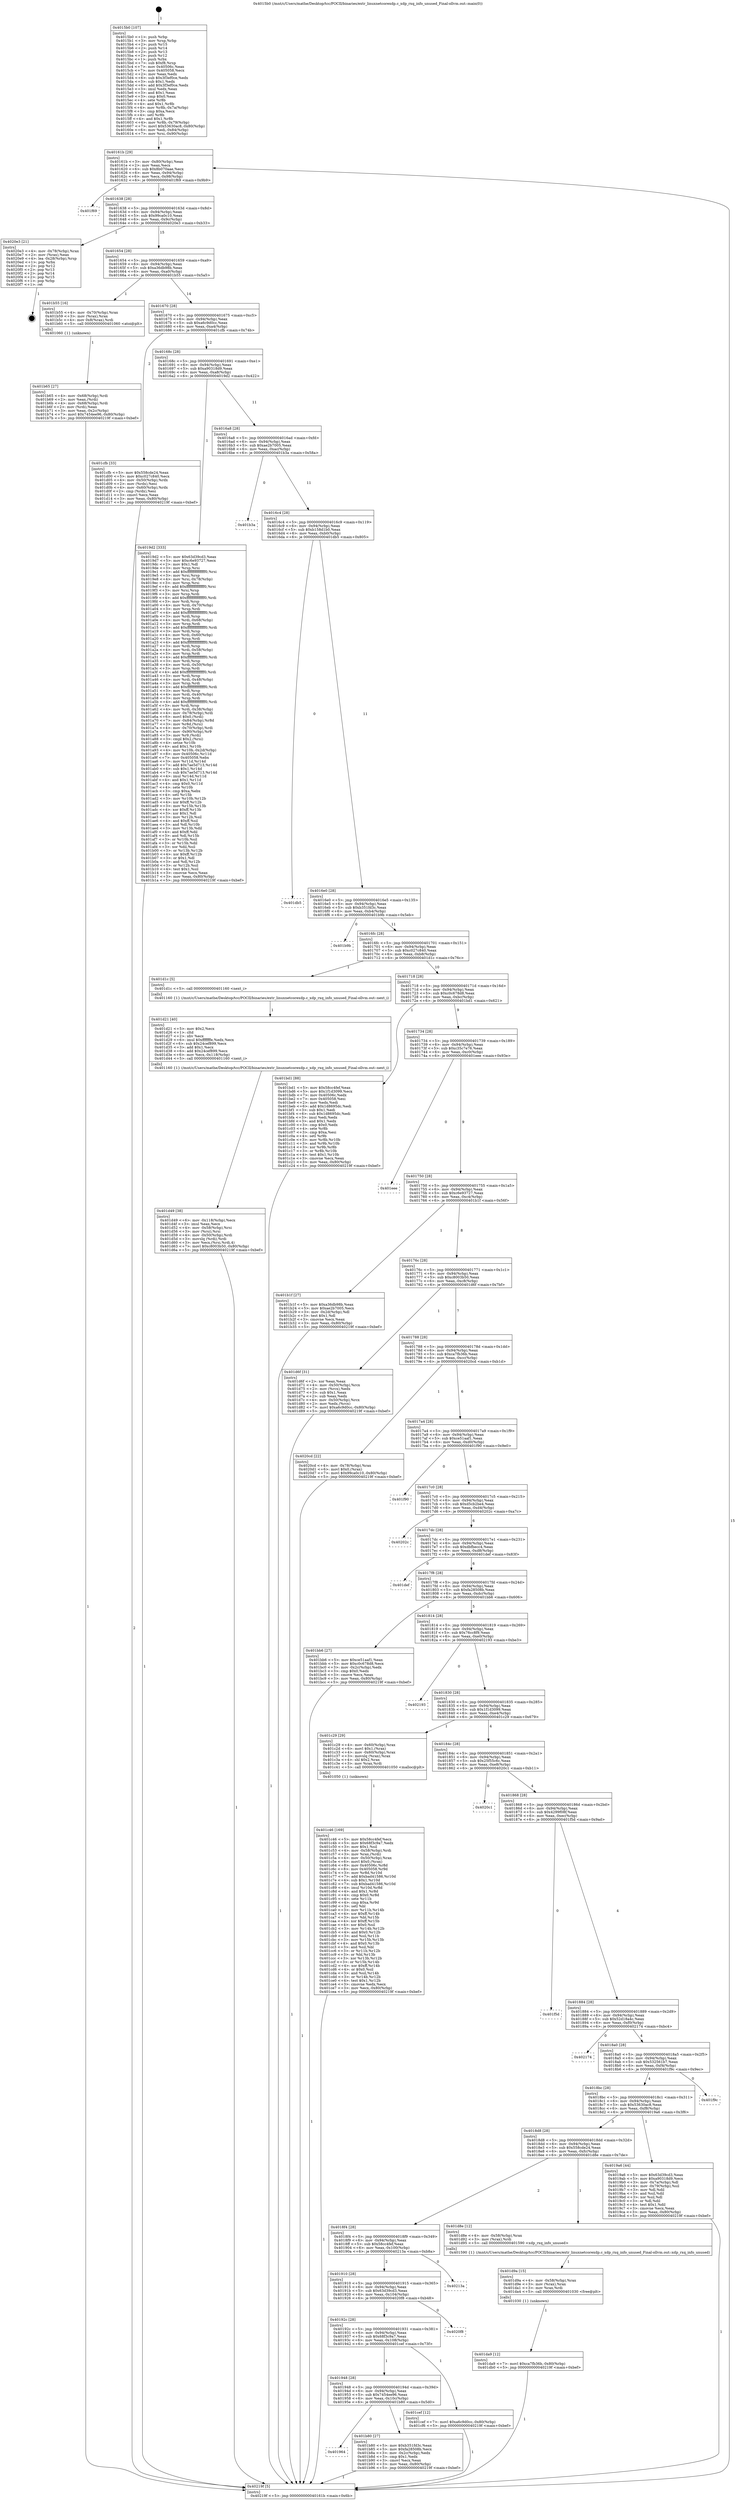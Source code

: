 digraph "0x4015b0" {
  label = "0x4015b0 (/mnt/c/Users/mathe/Desktop/tcc/POCII/binaries/extr_linuxnetcorexdp.c_xdp_rxq_info_unused_Final-ollvm.out::main(0))"
  labelloc = "t"
  node[shape=record]

  Entry [label="",width=0.3,height=0.3,shape=circle,fillcolor=black,style=filled]
  "0x40161b" [label="{
     0x40161b [29]\l
     | [instrs]\l
     &nbsp;&nbsp;0x40161b \<+3\>: mov -0x80(%rbp),%eax\l
     &nbsp;&nbsp;0x40161e \<+2\>: mov %eax,%ecx\l
     &nbsp;&nbsp;0x401620 \<+6\>: sub $0x8b070aae,%ecx\l
     &nbsp;&nbsp;0x401626 \<+6\>: mov %eax,-0x94(%rbp)\l
     &nbsp;&nbsp;0x40162c \<+6\>: mov %ecx,-0x98(%rbp)\l
     &nbsp;&nbsp;0x401632 \<+6\>: je 0000000000401f69 \<main+0x9b9\>\l
  }"]
  "0x401f69" [label="{
     0x401f69\l
  }", style=dashed]
  "0x401638" [label="{
     0x401638 [28]\l
     | [instrs]\l
     &nbsp;&nbsp;0x401638 \<+5\>: jmp 000000000040163d \<main+0x8d\>\l
     &nbsp;&nbsp;0x40163d \<+6\>: mov -0x94(%rbp),%eax\l
     &nbsp;&nbsp;0x401643 \<+5\>: sub $0x99ca0c10,%eax\l
     &nbsp;&nbsp;0x401648 \<+6\>: mov %eax,-0x9c(%rbp)\l
     &nbsp;&nbsp;0x40164e \<+6\>: je 00000000004020e3 \<main+0xb33\>\l
  }"]
  Exit [label="",width=0.3,height=0.3,shape=circle,fillcolor=black,style=filled,peripheries=2]
  "0x4020e3" [label="{
     0x4020e3 [21]\l
     | [instrs]\l
     &nbsp;&nbsp;0x4020e3 \<+4\>: mov -0x78(%rbp),%rax\l
     &nbsp;&nbsp;0x4020e7 \<+2\>: mov (%rax),%eax\l
     &nbsp;&nbsp;0x4020e9 \<+4\>: lea -0x28(%rbp),%rsp\l
     &nbsp;&nbsp;0x4020ed \<+1\>: pop %rbx\l
     &nbsp;&nbsp;0x4020ee \<+2\>: pop %r12\l
     &nbsp;&nbsp;0x4020f0 \<+2\>: pop %r13\l
     &nbsp;&nbsp;0x4020f2 \<+2\>: pop %r14\l
     &nbsp;&nbsp;0x4020f4 \<+2\>: pop %r15\l
     &nbsp;&nbsp;0x4020f6 \<+1\>: pop %rbp\l
     &nbsp;&nbsp;0x4020f7 \<+1\>: ret\l
  }"]
  "0x401654" [label="{
     0x401654 [28]\l
     | [instrs]\l
     &nbsp;&nbsp;0x401654 \<+5\>: jmp 0000000000401659 \<main+0xa9\>\l
     &nbsp;&nbsp;0x401659 \<+6\>: mov -0x94(%rbp),%eax\l
     &nbsp;&nbsp;0x40165f \<+5\>: sub $0xa36db98b,%eax\l
     &nbsp;&nbsp;0x401664 \<+6\>: mov %eax,-0xa0(%rbp)\l
     &nbsp;&nbsp;0x40166a \<+6\>: je 0000000000401b55 \<main+0x5a5\>\l
  }"]
  "0x401da9" [label="{
     0x401da9 [12]\l
     | [instrs]\l
     &nbsp;&nbsp;0x401da9 \<+7\>: movl $0xca7fb36b,-0x80(%rbp)\l
     &nbsp;&nbsp;0x401db0 \<+5\>: jmp 000000000040219f \<main+0xbef\>\l
  }"]
  "0x401b55" [label="{
     0x401b55 [16]\l
     | [instrs]\l
     &nbsp;&nbsp;0x401b55 \<+4\>: mov -0x70(%rbp),%rax\l
     &nbsp;&nbsp;0x401b59 \<+3\>: mov (%rax),%rax\l
     &nbsp;&nbsp;0x401b5c \<+4\>: mov 0x8(%rax),%rdi\l
     &nbsp;&nbsp;0x401b60 \<+5\>: call 0000000000401060 \<atoi@plt\>\l
     | [calls]\l
     &nbsp;&nbsp;0x401060 \{1\} (unknown)\l
  }"]
  "0x401670" [label="{
     0x401670 [28]\l
     | [instrs]\l
     &nbsp;&nbsp;0x401670 \<+5\>: jmp 0000000000401675 \<main+0xc5\>\l
     &nbsp;&nbsp;0x401675 \<+6\>: mov -0x94(%rbp),%eax\l
     &nbsp;&nbsp;0x40167b \<+5\>: sub $0xa6c9d0cc,%eax\l
     &nbsp;&nbsp;0x401680 \<+6\>: mov %eax,-0xa4(%rbp)\l
     &nbsp;&nbsp;0x401686 \<+6\>: je 0000000000401cfb \<main+0x74b\>\l
  }"]
  "0x401d9a" [label="{
     0x401d9a [15]\l
     | [instrs]\l
     &nbsp;&nbsp;0x401d9a \<+4\>: mov -0x58(%rbp),%rax\l
     &nbsp;&nbsp;0x401d9e \<+3\>: mov (%rax),%rax\l
     &nbsp;&nbsp;0x401da1 \<+3\>: mov %rax,%rdi\l
     &nbsp;&nbsp;0x401da4 \<+5\>: call 0000000000401030 \<free@plt\>\l
     | [calls]\l
     &nbsp;&nbsp;0x401030 \{1\} (unknown)\l
  }"]
  "0x401cfb" [label="{
     0x401cfb [33]\l
     | [instrs]\l
     &nbsp;&nbsp;0x401cfb \<+5\>: mov $0x558cde24,%eax\l
     &nbsp;&nbsp;0x401d00 \<+5\>: mov $0xc027c840,%ecx\l
     &nbsp;&nbsp;0x401d05 \<+4\>: mov -0x50(%rbp),%rdx\l
     &nbsp;&nbsp;0x401d09 \<+2\>: mov (%rdx),%esi\l
     &nbsp;&nbsp;0x401d0b \<+4\>: mov -0x60(%rbp),%rdx\l
     &nbsp;&nbsp;0x401d0f \<+2\>: cmp (%rdx),%esi\l
     &nbsp;&nbsp;0x401d11 \<+3\>: cmovl %ecx,%eax\l
     &nbsp;&nbsp;0x401d14 \<+3\>: mov %eax,-0x80(%rbp)\l
     &nbsp;&nbsp;0x401d17 \<+5\>: jmp 000000000040219f \<main+0xbef\>\l
  }"]
  "0x40168c" [label="{
     0x40168c [28]\l
     | [instrs]\l
     &nbsp;&nbsp;0x40168c \<+5\>: jmp 0000000000401691 \<main+0xe1\>\l
     &nbsp;&nbsp;0x401691 \<+6\>: mov -0x94(%rbp),%eax\l
     &nbsp;&nbsp;0x401697 \<+5\>: sub $0xa90318d9,%eax\l
     &nbsp;&nbsp;0x40169c \<+6\>: mov %eax,-0xa8(%rbp)\l
     &nbsp;&nbsp;0x4016a2 \<+6\>: je 00000000004019d2 \<main+0x422\>\l
  }"]
  "0x401d49" [label="{
     0x401d49 [38]\l
     | [instrs]\l
     &nbsp;&nbsp;0x401d49 \<+6\>: mov -0x118(%rbp),%ecx\l
     &nbsp;&nbsp;0x401d4f \<+3\>: imul %eax,%ecx\l
     &nbsp;&nbsp;0x401d52 \<+4\>: mov -0x58(%rbp),%rsi\l
     &nbsp;&nbsp;0x401d56 \<+3\>: mov (%rsi),%rsi\l
     &nbsp;&nbsp;0x401d59 \<+4\>: mov -0x50(%rbp),%rdi\l
     &nbsp;&nbsp;0x401d5d \<+3\>: movslq (%rdi),%rdi\l
     &nbsp;&nbsp;0x401d60 \<+3\>: mov %ecx,(%rsi,%rdi,4)\l
     &nbsp;&nbsp;0x401d63 \<+7\>: movl $0xc8003b50,-0x80(%rbp)\l
     &nbsp;&nbsp;0x401d6a \<+5\>: jmp 000000000040219f \<main+0xbef\>\l
  }"]
  "0x4019d2" [label="{
     0x4019d2 [333]\l
     | [instrs]\l
     &nbsp;&nbsp;0x4019d2 \<+5\>: mov $0x63d39cd3,%eax\l
     &nbsp;&nbsp;0x4019d7 \<+5\>: mov $0xc6e93727,%ecx\l
     &nbsp;&nbsp;0x4019dc \<+2\>: mov $0x1,%dl\l
     &nbsp;&nbsp;0x4019de \<+3\>: mov %rsp,%rsi\l
     &nbsp;&nbsp;0x4019e1 \<+4\>: add $0xfffffffffffffff0,%rsi\l
     &nbsp;&nbsp;0x4019e5 \<+3\>: mov %rsi,%rsp\l
     &nbsp;&nbsp;0x4019e8 \<+4\>: mov %rsi,-0x78(%rbp)\l
     &nbsp;&nbsp;0x4019ec \<+3\>: mov %rsp,%rsi\l
     &nbsp;&nbsp;0x4019ef \<+4\>: add $0xfffffffffffffff0,%rsi\l
     &nbsp;&nbsp;0x4019f3 \<+3\>: mov %rsi,%rsp\l
     &nbsp;&nbsp;0x4019f6 \<+3\>: mov %rsp,%rdi\l
     &nbsp;&nbsp;0x4019f9 \<+4\>: add $0xfffffffffffffff0,%rdi\l
     &nbsp;&nbsp;0x4019fd \<+3\>: mov %rdi,%rsp\l
     &nbsp;&nbsp;0x401a00 \<+4\>: mov %rdi,-0x70(%rbp)\l
     &nbsp;&nbsp;0x401a04 \<+3\>: mov %rsp,%rdi\l
     &nbsp;&nbsp;0x401a07 \<+4\>: add $0xfffffffffffffff0,%rdi\l
     &nbsp;&nbsp;0x401a0b \<+3\>: mov %rdi,%rsp\l
     &nbsp;&nbsp;0x401a0e \<+4\>: mov %rdi,-0x68(%rbp)\l
     &nbsp;&nbsp;0x401a12 \<+3\>: mov %rsp,%rdi\l
     &nbsp;&nbsp;0x401a15 \<+4\>: add $0xfffffffffffffff0,%rdi\l
     &nbsp;&nbsp;0x401a19 \<+3\>: mov %rdi,%rsp\l
     &nbsp;&nbsp;0x401a1c \<+4\>: mov %rdi,-0x60(%rbp)\l
     &nbsp;&nbsp;0x401a20 \<+3\>: mov %rsp,%rdi\l
     &nbsp;&nbsp;0x401a23 \<+4\>: add $0xfffffffffffffff0,%rdi\l
     &nbsp;&nbsp;0x401a27 \<+3\>: mov %rdi,%rsp\l
     &nbsp;&nbsp;0x401a2a \<+4\>: mov %rdi,-0x58(%rbp)\l
     &nbsp;&nbsp;0x401a2e \<+3\>: mov %rsp,%rdi\l
     &nbsp;&nbsp;0x401a31 \<+4\>: add $0xfffffffffffffff0,%rdi\l
     &nbsp;&nbsp;0x401a35 \<+3\>: mov %rdi,%rsp\l
     &nbsp;&nbsp;0x401a38 \<+4\>: mov %rdi,-0x50(%rbp)\l
     &nbsp;&nbsp;0x401a3c \<+3\>: mov %rsp,%rdi\l
     &nbsp;&nbsp;0x401a3f \<+4\>: add $0xfffffffffffffff0,%rdi\l
     &nbsp;&nbsp;0x401a43 \<+3\>: mov %rdi,%rsp\l
     &nbsp;&nbsp;0x401a46 \<+4\>: mov %rdi,-0x48(%rbp)\l
     &nbsp;&nbsp;0x401a4a \<+3\>: mov %rsp,%rdi\l
     &nbsp;&nbsp;0x401a4d \<+4\>: add $0xfffffffffffffff0,%rdi\l
     &nbsp;&nbsp;0x401a51 \<+3\>: mov %rdi,%rsp\l
     &nbsp;&nbsp;0x401a54 \<+4\>: mov %rdi,-0x40(%rbp)\l
     &nbsp;&nbsp;0x401a58 \<+3\>: mov %rsp,%rdi\l
     &nbsp;&nbsp;0x401a5b \<+4\>: add $0xfffffffffffffff0,%rdi\l
     &nbsp;&nbsp;0x401a5f \<+3\>: mov %rdi,%rsp\l
     &nbsp;&nbsp;0x401a62 \<+4\>: mov %rdi,-0x38(%rbp)\l
     &nbsp;&nbsp;0x401a66 \<+4\>: mov -0x78(%rbp),%rdi\l
     &nbsp;&nbsp;0x401a6a \<+6\>: movl $0x0,(%rdi)\l
     &nbsp;&nbsp;0x401a70 \<+7\>: mov -0x84(%rbp),%r8d\l
     &nbsp;&nbsp;0x401a77 \<+3\>: mov %r8d,(%rsi)\l
     &nbsp;&nbsp;0x401a7a \<+4\>: mov -0x70(%rbp),%rdi\l
     &nbsp;&nbsp;0x401a7e \<+7\>: mov -0x90(%rbp),%r9\l
     &nbsp;&nbsp;0x401a85 \<+3\>: mov %r9,(%rdi)\l
     &nbsp;&nbsp;0x401a88 \<+3\>: cmpl $0x2,(%rsi)\l
     &nbsp;&nbsp;0x401a8b \<+4\>: setne %r10b\l
     &nbsp;&nbsp;0x401a8f \<+4\>: and $0x1,%r10b\l
     &nbsp;&nbsp;0x401a93 \<+4\>: mov %r10b,-0x2d(%rbp)\l
     &nbsp;&nbsp;0x401a97 \<+8\>: mov 0x40506c,%r11d\l
     &nbsp;&nbsp;0x401a9f \<+7\>: mov 0x405058,%ebx\l
     &nbsp;&nbsp;0x401aa6 \<+3\>: mov %r11d,%r14d\l
     &nbsp;&nbsp;0x401aa9 \<+7\>: add $0x7ae5d713,%r14d\l
     &nbsp;&nbsp;0x401ab0 \<+4\>: sub $0x1,%r14d\l
     &nbsp;&nbsp;0x401ab4 \<+7\>: sub $0x7ae5d713,%r14d\l
     &nbsp;&nbsp;0x401abb \<+4\>: imul %r14d,%r11d\l
     &nbsp;&nbsp;0x401abf \<+4\>: and $0x1,%r11d\l
     &nbsp;&nbsp;0x401ac3 \<+4\>: cmp $0x0,%r11d\l
     &nbsp;&nbsp;0x401ac7 \<+4\>: sete %r10b\l
     &nbsp;&nbsp;0x401acb \<+3\>: cmp $0xa,%ebx\l
     &nbsp;&nbsp;0x401ace \<+4\>: setl %r15b\l
     &nbsp;&nbsp;0x401ad2 \<+3\>: mov %r10b,%r12b\l
     &nbsp;&nbsp;0x401ad5 \<+4\>: xor $0xff,%r12b\l
     &nbsp;&nbsp;0x401ad9 \<+3\>: mov %r15b,%r13b\l
     &nbsp;&nbsp;0x401adc \<+4\>: xor $0xff,%r13b\l
     &nbsp;&nbsp;0x401ae0 \<+3\>: xor $0x1,%dl\l
     &nbsp;&nbsp;0x401ae3 \<+3\>: mov %r12b,%sil\l
     &nbsp;&nbsp;0x401ae6 \<+4\>: and $0xff,%sil\l
     &nbsp;&nbsp;0x401aea \<+3\>: and %dl,%r10b\l
     &nbsp;&nbsp;0x401aed \<+3\>: mov %r13b,%dil\l
     &nbsp;&nbsp;0x401af0 \<+4\>: and $0xff,%dil\l
     &nbsp;&nbsp;0x401af4 \<+3\>: and %dl,%r15b\l
     &nbsp;&nbsp;0x401af7 \<+3\>: or %r10b,%sil\l
     &nbsp;&nbsp;0x401afa \<+3\>: or %r15b,%dil\l
     &nbsp;&nbsp;0x401afd \<+3\>: xor %dil,%sil\l
     &nbsp;&nbsp;0x401b00 \<+3\>: or %r13b,%r12b\l
     &nbsp;&nbsp;0x401b03 \<+4\>: xor $0xff,%r12b\l
     &nbsp;&nbsp;0x401b07 \<+3\>: or $0x1,%dl\l
     &nbsp;&nbsp;0x401b0a \<+3\>: and %dl,%r12b\l
     &nbsp;&nbsp;0x401b0d \<+3\>: or %r12b,%sil\l
     &nbsp;&nbsp;0x401b10 \<+4\>: test $0x1,%sil\l
     &nbsp;&nbsp;0x401b14 \<+3\>: cmovne %ecx,%eax\l
     &nbsp;&nbsp;0x401b17 \<+3\>: mov %eax,-0x80(%rbp)\l
     &nbsp;&nbsp;0x401b1a \<+5\>: jmp 000000000040219f \<main+0xbef\>\l
  }"]
  "0x4016a8" [label="{
     0x4016a8 [28]\l
     | [instrs]\l
     &nbsp;&nbsp;0x4016a8 \<+5\>: jmp 00000000004016ad \<main+0xfd\>\l
     &nbsp;&nbsp;0x4016ad \<+6\>: mov -0x94(%rbp),%eax\l
     &nbsp;&nbsp;0x4016b3 \<+5\>: sub $0xae2b7005,%eax\l
     &nbsp;&nbsp;0x4016b8 \<+6\>: mov %eax,-0xac(%rbp)\l
     &nbsp;&nbsp;0x4016be \<+6\>: je 0000000000401b3a \<main+0x58a\>\l
  }"]
  "0x401d21" [label="{
     0x401d21 [40]\l
     | [instrs]\l
     &nbsp;&nbsp;0x401d21 \<+5\>: mov $0x2,%ecx\l
     &nbsp;&nbsp;0x401d26 \<+1\>: cltd\l
     &nbsp;&nbsp;0x401d27 \<+2\>: idiv %ecx\l
     &nbsp;&nbsp;0x401d29 \<+6\>: imul $0xfffffffe,%edx,%ecx\l
     &nbsp;&nbsp;0x401d2f \<+6\>: sub $0x24cef899,%ecx\l
     &nbsp;&nbsp;0x401d35 \<+3\>: add $0x1,%ecx\l
     &nbsp;&nbsp;0x401d38 \<+6\>: add $0x24cef899,%ecx\l
     &nbsp;&nbsp;0x401d3e \<+6\>: mov %ecx,-0x118(%rbp)\l
     &nbsp;&nbsp;0x401d44 \<+5\>: call 0000000000401160 \<next_i\>\l
     | [calls]\l
     &nbsp;&nbsp;0x401160 \{1\} (/mnt/c/Users/mathe/Desktop/tcc/POCII/binaries/extr_linuxnetcorexdp.c_xdp_rxq_info_unused_Final-ollvm.out::next_i)\l
  }"]
  "0x401b3a" [label="{
     0x401b3a\l
  }", style=dashed]
  "0x4016c4" [label="{
     0x4016c4 [28]\l
     | [instrs]\l
     &nbsp;&nbsp;0x4016c4 \<+5\>: jmp 00000000004016c9 \<main+0x119\>\l
     &nbsp;&nbsp;0x4016c9 \<+6\>: mov -0x94(%rbp),%eax\l
     &nbsp;&nbsp;0x4016cf \<+5\>: sub $0xb158d1b0,%eax\l
     &nbsp;&nbsp;0x4016d4 \<+6\>: mov %eax,-0xb0(%rbp)\l
     &nbsp;&nbsp;0x4016da \<+6\>: je 0000000000401db5 \<main+0x805\>\l
  }"]
  "0x401c46" [label="{
     0x401c46 [169]\l
     | [instrs]\l
     &nbsp;&nbsp;0x401c46 \<+5\>: mov $0x58cc4fef,%ecx\l
     &nbsp;&nbsp;0x401c4b \<+5\>: mov $0x68f3c9a7,%edx\l
     &nbsp;&nbsp;0x401c50 \<+3\>: mov $0x1,%sil\l
     &nbsp;&nbsp;0x401c53 \<+4\>: mov -0x58(%rbp),%rdi\l
     &nbsp;&nbsp;0x401c57 \<+3\>: mov %rax,(%rdi)\l
     &nbsp;&nbsp;0x401c5a \<+4\>: mov -0x50(%rbp),%rax\l
     &nbsp;&nbsp;0x401c5e \<+6\>: movl $0x0,(%rax)\l
     &nbsp;&nbsp;0x401c64 \<+8\>: mov 0x40506c,%r8d\l
     &nbsp;&nbsp;0x401c6c \<+8\>: mov 0x405058,%r9d\l
     &nbsp;&nbsp;0x401c74 \<+3\>: mov %r8d,%r10d\l
     &nbsp;&nbsp;0x401c77 \<+7\>: add $0xbad41586,%r10d\l
     &nbsp;&nbsp;0x401c7e \<+4\>: sub $0x1,%r10d\l
     &nbsp;&nbsp;0x401c82 \<+7\>: sub $0xbad41586,%r10d\l
     &nbsp;&nbsp;0x401c89 \<+4\>: imul %r10d,%r8d\l
     &nbsp;&nbsp;0x401c8d \<+4\>: and $0x1,%r8d\l
     &nbsp;&nbsp;0x401c91 \<+4\>: cmp $0x0,%r8d\l
     &nbsp;&nbsp;0x401c95 \<+4\>: sete %r11b\l
     &nbsp;&nbsp;0x401c99 \<+4\>: cmp $0xa,%r9d\l
     &nbsp;&nbsp;0x401c9d \<+3\>: setl %bl\l
     &nbsp;&nbsp;0x401ca0 \<+3\>: mov %r11b,%r14b\l
     &nbsp;&nbsp;0x401ca3 \<+4\>: xor $0xff,%r14b\l
     &nbsp;&nbsp;0x401ca7 \<+3\>: mov %bl,%r15b\l
     &nbsp;&nbsp;0x401caa \<+4\>: xor $0xff,%r15b\l
     &nbsp;&nbsp;0x401cae \<+4\>: xor $0x0,%sil\l
     &nbsp;&nbsp;0x401cb2 \<+3\>: mov %r14b,%r12b\l
     &nbsp;&nbsp;0x401cb5 \<+4\>: and $0x0,%r12b\l
     &nbsp;&nbsp;0x401cb9 \<+3\>: and %sil,%r11b\l
     &nbsp;&nbsp;0x401cbc \<+3\>: mov %r15b,%r13b\l
     &nbsp;&nbsp;0x401cbf \<+4\>: and $0x0,%r13b\l
     &nbsp;&nbsp;0x401cc3 \<+3\>: and %sil,%bl\l
     &nbsp;&nbsp;0x401cc6 \<+3\>: or %r11b,%r12b\l
     &nbsp;&nbsp;0x401cc9 \<+3\>: or %bl,%r13b\l
     &nbsp;&nbsp;0x401ccc \<+3\>: xor %r13b,%r12b\l
     &nbsp;&nbsp;0x401ccf \<+3\>: or %r15b,%r14b\l
     &nbsp;&nbsp;0x401cd2 \<+4\>: xor $0xff,%r14b\l
     &nbsp;&nbsp;0x401cd6 \<+4\>: or $0x0,%sil\l
     &nbsp;&nbsp;0x401cda \<+3\>: and %sil,%r14b\l
     &nbsp;&nbsp;0x401cdd \<+3\>: or %r14b,%r12b\l
     &nbsp;&nbsp;0x401ce0 \<+4\>: test $0x1,%r12b\l
     &nbsp;&nbsp;0x401ce4 \<+3\>: cmovne %edx,%ecx\l
     &nbsp;&nbsp;0x401ce7 \<+3\>: mov %ecx,-0x80(%rbp)\l
     &nbsp;&nbsp;0x401cea \<+5\>: jmp 000000000040219f \<main+0xbef\>\l
  }"]
  "0x401db5" [label="{
     0x401db5\l
  }", style=dashed]
  "0x4016e0" [label="{
     0x4016e0 [28]\l
     | [instrs]\l
     &nbsp;&nbsp;0x4016e0 \<+5\>: jmp 00000000004016e5 \<main+0x135\>\l
     &nbsp;&nbsp;0x4016e5 \<+6\>: mov -0x94(%rbp),%eax\l
     &nbsp;&nbsp;0x4016eb \<+5\>: sub $0xb351fd3c,%eax\l
     &nbsp;&nbsp;0x4016f0 \<+6\>: mov %eax,-0xb4(%rbp)\l
     &nbsp;&nbsp;0x4016f6 \<+6\>: je 0000000000401b9b \<main+0x5eb\>\l
  }"]
  "0x401964" [label="{
     0x401964\l
  }", style=dashed]
  "0x401b9b" [label="{
     0x401b9b\l
  }", style=dashed]
  "0x4016fc" [label="{
     0x4016fc [28]\l
     | [instrs]\l
     &nbsp;&nbsp;0x4016fc \<+5\>: jmp 0000000000401701 \<main+0x151\>\l
     &nbsp;&nbsp;0x401701 \<+6\>: mov -0x94(%rbp),%eax\l
     &nbsp;&nbsp;0x401707 \<+5\>: sub $0xc027c840,%eax\l
     &nbsp;&nbsp;0x40170c \<+6\>: mov %eax,-0xb8(%rbp)\l
     &nbsp;&nbsp;0x401712 \<+6\>: je 0000000000401d1c \<main+0x76c\>\l
  }"]
  "0x401b80" [label="{
     0x401b80 [27]\l
     | [instrs]\l
     &nbsp;&nbsp;0x401b80 \<+5\>: mov $0xb351fd3c,%eax\l
     &nbsp;&nbsp;0x401b85 \<+5\>: mov $0xfa28508b,%ecx\l
     &nbsp;&nbsp;0x401b8a \<+3\>: mov -0x2c(%rbp),%edx\l
     &nbsp;&nbsp;0x401b8d \<+3\>: cmp $0x1,%edx\l
     &nbsp;&nbsp;0x401b90 \<+3\>: cmovl %ecx,%eax\l
     &nbsp;&nbsp;0x401b93 \<+3\>: mov %eax,-0x80(%rbp)\l
     &nbsp;&nbsp;0x401b96 \<+5\>: jmp 000000000040219f \<main+0xbef\>\l
  }"]
  "0x401d1c" [label="{
     0x401d1c [5]\l
     | [instrs]\l
     &nbsp;&nbsp;0x401d1c \<+5\>: call 0000000000401160 \<next_i\>\l
     | [calls]\l
     &nbsp;&nbsp;0x401160 \{1\} (/mnt/c/Users/mathe/Desktop/tcc/POCII/binaries/extr_linuxnetcorexdp.c_xdp_rxq_info_unused_Final-ollvm.out::next_i)\l
  }"]
  "0x401718" [label="{
     0x401718 [28]\l
     | [instrs]\l
     &nbsp;&nbsp;0x401718 \<+5\>: jmp 000000000040171d \<main+0x16d\>\l
     &nbsp;&nbsp;0x40171d \<+6\>: mov -0x94(%rbp),%eax\l
     &nbsp;&nbsp;0x401723 \<+5\>: sub $0xc0c678d8,%eax\l
     &nbsp;&nbsp;0x401728 \<+6\>: mov %eax,-0xbc(%rbp)\l
     &nbsp;&nbsp;0x40172e \<+6\>: je 0000000000401bd1 \<main+0x621\>\l
  }"]
  "0x401948" [label="{
     0x401948 [28]\l
     | [instrs]\l
     &nbsp;&nbsp;0x401948 \<+5\>: jmp 000000000040194d \<main+0x39d\>\l
     &nbsp;&nbsp;0x40194d \<+6\>: mov -0x94(%rbp),%eax\l
     &nbsp;&nbsp;0x401953 \<+5\>: sub $0x7454ee96,%eax\l
     &nbsp;&nbsp;0x401958 \<+6\>: mov %eax,-0x10c(%rbp)\l
     &nbsp;&nbsp;0x40195e \<+6\>: je 0000000000401b80 \<main+0x5d0\>\l
  }"]
  "0x401bd1" [label="{
     0x401bd1 [88]\l
     | [instrs]\l
     &nbsp;&nbsp;0x401bd1 \<+5\>: mov $0x58cc4fef,%eax\l
     &nbsp;&nbsp;0x401bd6 \<+5\>: mov $0x1f1d3099,%ecx\l
     &nbsp;&nbsp;0x401bdb \<+7\>: mov 0x40506c,%edx\l
     &nbsp;&nbsp;0x401be2 \<+7\>: mov 0x405058,%esi\l
     &nbsp;&nbsp;0x401be9 \<+2\>: mov %edx,%edi\l
     &nbsp;&nbsp;0x401beb \<+6\>: add $0x1d8695dc,%edi\l
     &nbsp;&nbsp;0x401bf1 \<+3\>: sub $0x1,%edi\l
     &nbsp;&nbsp;0x401bf4 \<+6\>: sub $0x1d8695dc,%edi\l
     &nbsp;&nbsp;0x401bfa \<+3\>: imul %edi,%edx\l
     &nbsp;&nbsp;0x401bfd \<+3\>: and $0x1,%edx\l
     &nbsp;&nbsp;0x401c00 \<+3\>: cmp $0x0,%edx\l
     &nbsp;&nbsp;0x401c03 \<+4\>: sete %r8b\l
     &nbsp;&nbsp;0x401c07 \<+3\>: cmp $0xa,%esi\l
     &nbsp;&nbsp;0x401c0a \<+4\>: setl %r9b\l
     &nbsp;&nbsp;0x401c0e \<+3\>: mov %r8b,%r10b\l
     &nbsp;&nbsp;0x401c11 \<+3\>: and %r9b,%r10b\l
     &nbsp;&nbsp;0x401c14 \<+3\>: xor %r9b,%r8b\l
     &nbsp;&nbsp;0x401c17 \<+3\>: or %r8b,%r10b\l
     &nbsp;&nbsp;0x401c1a \<+4\>: test $0x1,%r10b\l
     &nbsp;&nbsp;0x401c1e \<+3\>: cmovne %ecx,%eax\l
     &nbsp;&nbsp;0x401c21 \<+3\>: mov %eax,-0x80(%rbp)\l
     &nbsp;&nbsp;0x401c24 \<+5\>: jmp 000000000040219f \<main+0xbef\>\l
  }"]
  "0x401734" [label="{
     0x401734 [28]\l
     | [instrs]\l
     &nbsp;&nbsp;0x401734 \<+5\>: jmp 0000000000401739 \<main+0x189\>\l
     &nbsp;&nbsp;0x401739 \<+6\>: mov -0x94(%rbp),%eax\l
     &nbsp;&nbsp;0x40173f \<+5\>: sub $0xc35c7e76,%eax\l
     &nbsp;&nbsp;0x401744 \<+6\>: mov %eax,-0xc0(%rbp)\l
     &nbsp;&nbsp;0x40174a \<+6\>: je 0000000000401eee \<main+0x93e\>\l
  }"]
  "0x401cef" [label="{
     0x401cef [12]\l
     | [instrs]\l
     &nbsp;&nbsp;0x401cef \<+7\>: movl $0xa6c9d0cc,-0x80(%rbp)\l
     &nbsp;&nbsp;0x401cf6 \<+5\>: jmp 000000000040219f \<main+0xbef\>\l
  }"]
  "0x401eee" [label="{
     0x401eee\l
  }", style=dashed]
  "0x401750" [label="{
     0x401750 [28]\l
     | [instrs]\l
     &nbsp;&nbsp;0x401750 \<+5\>: jmp 0000000000401755 \<main+0x1a5\>\l
     &nbsp;&nbsp;0x401755 \<+6\>: mov -0x94(%rbp),%eax\l
     &nbsp;&nbsp;0x40175b \<+5\>: sub $0xc6e93727,%eax\l
     &nbsp;&nbsp;0x401760 \<+6\>: mov %eax,-0xc4(%rbp)\l
     &nbsp;&nbsp;0x401766 \<+6\>: je 0000000000401b1f \<main+0x56f\>\l
  }"]
  "0x40192c" [label="{
     0x40192c [28]\l
     | [instrs]\l
     &nbsp;&nbsp;0x40192c \<+5\>: jmp 0000000000401931 \<main+0x381\>\l
     &nbsp;&nbsp;0x401931 \<+6\>: mov -0x94(%rbp),%eax\l
     &nbsp;&nbsp;0x401937 \<+5\>: sub $0x68f3c9a7,%eax\l
     &nbsp;&nbsp;0x40193c \<+6\>: mov %eax,-0x108(%rbp)\l
     &nbsp;&nbsp;0x401942 \<+6\>: je 0000000000401cef \<main+0x73f\>\l
  }"]
  "0x401b1f" [label="{
     0x401b1f [27]\l
     | [instrs]\l
     &nbsp;&nbsp;0x401b1f \<+5\>: mov $0xa36db98b,%eax\l
     &nbsp;&nbsp;0x401b24 \<+5\>: mov $0xae2b7005,%ecx\l
     &nbsp;&nbsp;0x401b29 \<+3\>: mov -0x2d(%rbp),%dl\l
     &nbsp;&nbsp;0x401b2c \<+3\>: test $0x1,%dl\l
     &nbsp;&nbsp;0x401b2f \<+3\>: cmovne %ecx,%eax\l
     &nbsp;&nbsp;0x401b32 \<+3\>: mov %eax,-0x80(%rbp)\l
     &nbsp;&nbsp;0x401b35 \<+5\>: jmp 000000000040219f \<main+0xbef\>\l
  }"]
  "0x40176c" [label="{
     0x40176c [28]\l
     | [instrs]\l
     &nbsp;&nbsp;0x40176c \<+5\>: jmp 0000000000401771 \<main+0x1c1\>\l
     &nbsp;&nbsp;0x401771 \<+6\>: mov -0x94(%rbp),%eax\l
     &nbsp;&nbsp;0x401777 \<+5\>: sub $0xc8003b50,%eax\l
     &nbsp;&nbsp;0x40177c \<+6\>: mov %eax,-0xc8(%rbp)\l
     &nbsp;&nbsp;0x401782 \<+6\>: je 0000000000401d6f \<main+0x7bf\>\l
  }"]
  "0x4020f8" [label="{
     0x4020f8\l
  }", style=dashed]
  "0x401d6f" [label="{
     0x401d6f [31]\l
     | [instrs]\l
     &nbsp;&nbsp;0x401d6f \<+2\>: xor %eax,%eax\l
     &nbsp;&nbsp;0x401d71 \<+4\>: mov -0x50(%rbp),%rcx\l
     &nbsp;&nbsp;0x401d75 \<+2\>: mov (%rcx),%edx\l
     &nbsp;&nbsp;0x401d77 \<+3\>: sub $0x1,%eax\l
     &nbsp;&nbsp;0x401d7a \<+2\>: sub %eax,%edx\l
     &nbsp;&nbsp;0x401d7c \<+4\>: mov -0x50(%rbp),%rcx\l
     &nbsp;&nbsp;0x401d80 \<+2\>: mov %edx,(%rcx)\l
     &nbsp;&nbsp;0x401d82 \<+7\>: movl $0xa6c9d0cc,-0x80(%rbp)\l
     &nbsp;&nbsp;0x401d89 \<+5\>: jmp 000000000040219f \<main+0xbef\>\l
  }"]
  "0x401788" [label="{
     0x401788 [28]\l
     | [instrs]\l
     &nbsp;&nbsp;0x401788 \<+5\>: jmp 000000000040178d \<main+0x1dd\>\l
     &nbsp;&nbsp;0x40178d \<+6\>: mov -0x94(%rbp),%eax\l
     &nbsp;&nbsp;0x401793 \<+5\>: sub $0xca7fb36b,%eax\l
     &nbsp;&nbsp;0x401798 \<+6\>: mov %eax,-0xcc(%rbp)\l
     &nbsp;&nbsp;0x40179e \<+6\>: je 00000000004020cd \<main+0xb1d\>\l
  }"]
  "0x401910" [label="{
     0x401910 [28]\l
     | [instrs]\l
     &nbsp;&nbsp;0x401910 \<+5\>: jmp 0000000000401915 \<main+0x365\>\l
     &nbsp;&nbsp;0x401915 \<+6\>: mov -0x94(%rbp),%eax\l
     &nbsp;&nbsp;0x40191b \<+5\>: sub $0x63d39cd3,%eax\l
     &nbsp;&nbsp;0x401920 \<+6\>: mov %eax,-0x104(%rbp)\l
     &nbsp;&nbsp;0x401926 \<+6\>: je 00000000004020f8 \<main+0xb48\>\l
  }"]
  "0x4020cd" [label="{
     0x4020cd [22]\l
     | [instrs]\l
     &nbsp;&nbsp;0x4020cd \<+4\>: mov -0x78(%rbp),%rax\l
     &nbsp;&nbsp;0x4020d1 \<+6\>: movl $0x0,(%rax)\l
     &nbsp;&nbsp;0x4020d7 \<+7\>: movl $0x99ca0c10,-0x80(%rbp)\l
     &nbsp;&nbsp;0x4020de \<+5\>: jmp 000000000040219f \<main+0xbef\>\l
  }"]
  "0x4017a4" [label="{
     0x4017a4 [28]\l
     | [instrs]\l
     &nbsp;&nbsp;0x4017a4 \<+5\>: jmp 00000000004017a9 \<main+0x1f9\>\l
     &nbsp;&nbsp;0x4017a9 \<+6\>: mov -0x94(%rbp),%eax\l
     &nbsp;&nbsp;0x4017af \<+5\>: sub $0xce51aaf1,%eax\l
     &nbsp;&nbsp;0x4017b4 \<+6\>: mov %eax,-0xd0(%rbp)\l
     &nbsp;&nbsp;0x4017ba \<+6\>: je 0000000000401f90 \<main+0x9e0\>\l
  }"]
  "0x40213a" [label="{
     0x40213a\l
  }", style=dashed]
  "0x401f90" [label="{
     0x401f90\l
  }", style=dashed]
  "0x4017c0" [label="{
     0x4017c0 [28]\l
     | [instrs]\l
     &nbsp;&nbsp;0x4017c0 \<+5\>: jmp 00000000004017c5 \<main+0x215\>\l
     &nbsp;&nbsp;0x4017c5 \<+6\>: mov -0x94(%rbp),%eax\l
     &nbsp;&nbsp;0x4017cb \<+5\>: sub $0xd5cb2be4,%eax\l
     &nbsp;&nbsp;0x4017d0 \<+6\>: mov %eax,-0xd4(%rbp)\l
     &nbsp;&nbsp;0x4017d6 \<+6\>: je 000000000040202c \<main+0xa7c\>\l
  }"]
  "0x4018f4" [label="{
     0x4018f4 [28]\l
     | [instrs]\l
     &nbsp;&nbsp;0x4018f4 \<+5\>: jmp 00000000004018f9 \<main+0x349\>\l
     &nbsp;&nbsp;0x4018f9 \<+6\>: mov -0x94(%rbp),%eax\l
     &nbsp;&nbsp;0x4018ff \<+5\>: sub $0x58cc4fef,%eax\l
     &nbsp;&nbsp;0x401904 \<+6\>: mov %eax,-0x100(%rbp)\l
     &nbsp;&nbsp;0x40190a \<+6\>: je 000000000040213a \<main+0xb8a\>\l
  }"]
  "0x40202c" [label="{
     0x40202c\l
  }", style=dashed]
  "0x4017dc" [label="{
     0x4017dc [28]\l
     | [instrs]\l
     &nbsp;&nbsp;0x4017dc \<+5\>: jmp 00000000004017e1 \<main+0x231\>\l
     &nbsp;&nbsp;0x4017e1 \<+6\>: mov -0x94(%rbp),%eax\l
     &nbsp;&nbsp;0x4017e7 \<+5\>: sub $0xdbfbecc4,%eax\l
     &nbsp;&nbsp;0x4017ec \<+6\>: mov %eax,-0xd8(%rbp)\l
     &nbsp;&nbsp;0x4017f2 \<+6\>: je 0000000000401def \<main+0x83f\>\l
  }"]
  "0x401d8e" [label="{
     0x401d8e [12]\l
     | [instrs]\l
     &nbsp;&nbsp;0x401d8e \<+4\>: mov -0x58(%rbp),%rax\l
     &nbsp;&nbsp;0x401d92 \<+3\>: mov (%rax),%rdi\l
     &nbsp;&nbsp;0x401d95 \<+5\>: call 0000000000401590 \<xdp_rxq_info_unused\>\l
     | [calls]\l
     &nbsp;&nbsp;0x401590 \{1\} (/mnt/c/Users/mathe/Desktop/tcc/POCII/binaries/extr_linuxnetcorexdp.c_xdp_rxq_info_unused_Final-ollvm.out::xdp_rxq_info_unused)\l
  }"]
  "0x401def" [label="{
     0x401def\l
  }", style=dashed]
  "0x4017f8" [label="{
     0x4017f8 [28]\l
     | [instrs]\l
     &nbsp;&nbsp;0x4017f8 \<+5\>: jmp 00000000004017fd \<main+0x24d\>\l
     &nbsp;&nbsp;0x4017fd \<+6\>: mov -0x94(%rbp),%eax\l
     &nbsp;&nbsp;0x401803 \<+5\>: sub $0xfa28508b,%eax\l
     &nbsp;&nbsp;0x401808 \<+6\>: mov %eax,-0xdc(%rbp)\l
     &nbsp;&nbsp;0x40180e \<+6\>: je 0000000000401bb6 \<main+0x606\>\l
  }"]
  "0x401b65" [label="{
     0x401b65 [27]\l
     | [instrs]\l
     &nbsp;&nbsp;0x401b65 \<+4\>: mov -0x68(%rbp),%rdi\l
     &nbsp;&nbsp;0x401b69 \<+2\>: mov %eax,(%rdi)\l
     &nbsp;&nbsp;0x401b6b \<+4\>: mov -0x68(%rbp),%rdi\l
     &nbsp;&nbsp;0x401b6f \<+2\>: mov (%rdi),%eax\l
     &nbsp;&nbsp;0x401b71 \<+3\>: mov %eax,-0x2c(%rbp)\l
     &nbsp;&nbsp;0x401b74 \<+7\>: movl $0x7454ee96,-0x80(%rbp)\l
     &nbsp;&nbsp;0x401b7b \<+5\>: jmp 000000000040219f \<main+0xbef\>\l
  }"]
  "0x401bb6" [label="{
     0x401bb6 [27]\l
     | [instrs]\l
     &nbsp;&nbsp;0x401bb6 \<+5\>: mov $0xce51aaf1,%eax\l
     &nbsp;&nbsp;0x401bbb \<+5\>: mov $0xc0c678d8,%ecx\l
     &nbsp;&nbsp;0x401bc0 \<+3\>: mov -0x2c(%rbp),%edx\l
     &nbsp;&nbsp;0x401bc3 \<+3\>: cmp $0x0,%edx\l
     &nbsp;&nbsp;0x401bc6 \<+3\>: cmove %ecx,%eax\l
     &nbsp;&nbsp;0x401bc9 \<+3\>: mov %eax,-0x80(%rbp)\l
     &nbsp;&nbsp;0x401bcc \<+5\>: jmp 000000000040219f \<main+0xbef\>\l
  }"]
  "0x401814" [label="{
     0x401814 [28]\l
     | [instrs]\l
     &nbsp;&nbsp;0x401814 \<+5\>: jmp 0000000000401819 \<main+0x269\>\l
     &nbsp;&nbsp;0x401819 \<+6\>: mov -0x94(%rbp),%eax\l
     &nbsp;&nbsp;0x40181f \<+5\>: sub $0x76cc8f9,%eax\l
     &nbsp;&nbsp;0x401824 \<+6\>: mov %eax,-0xe0(%rbp)\l
     &nbsp;&nbsp;0x40182a \<+6\>: je 0000000000402193 \<main+0xbe3\>\l
  }"]
  "0x4015b0" [label="{
     0x4015b0 [107]\l
     | [instrs]\l
     &nbsp;&nbsp;0x4015b0 \<+1\>: push %rbp\l
     &nbsp;&nbsp;0x4015b1 \<+3\>: mov %rsp,%rbp\l
     &nbsp;&nbsp;0x4015b4 \<+2\>: push %r15\l
     &nbsp;&nbsp;0x4015b6 \<+2\>: push %r14\l
     &nbsp;&nbsp;0x4015b8 \<+2\>: push %r13\l
     &nbsp;&nbsp;0x4015ba \<+2\>: push %r12\l
     &nbsp;&nbsp;0x4015bc \<+1\>: push %rbx\l
     &nbsp;&nbsp;0x4015bd \<+7\>: sub $0xf8,%rsp\l
     &nbsp;&nbsp;0x4015c4 \<+7\>: mov 0x40506c,%eax\l
     &nbsp;&nbsp;0x4015cb \<+7\>: mov 0x405058,%ecx\l
     &nbsp;&nbsp;0x4015d2 \<+2\>: mov %eax,%edx\l
     &nbsp;&nbsp;0x4015d4 \<+6\>: sub $0x3f3ef0ce,%edx\l
     &nbsp;&nbsp;0x4015da \<+3\>: sub $0x1,%edx\l
     &nbsp;&nbsp;0x4015dd \<+6\>: add $0x3f3ef0ce,%edx\l
     &nbsp;&nbsp;0x4015e3 \<+3\>: imul %edx,%eax\l
     &nbsp;&nbsp;0x4015e6 \<+3\>: and $0x1,%eax\l
     &nbsp;&nbsp;0x4015e9 \<+3\>: cmp $0x0,%eax\l
     &nbsp;&nbsp;0x4015ec \<+4\>: sete %r8b\l
     &nbsp;&nbsp;0x4015f0 \<+4\>: and $0x1,%r8b\l
     &nbsp;&nbsp;0x4015f4 \<+4\>: mov %r8b,-0x7a(%rbp)\l
     &nbsp;&nbsp;0x4015f8 \<+3\>: cmp $0xa,%ecx\l
     &nbsp;&nbsp;0x4015fb \<+4\>: setl %r8b\l
     &nbsp;&nbsp;0x4015ff \<+4\>: and $0x1,%r8b\l
     &nbsp;&nbsp;0x401603 \<+4\>: mov %r8b,-0x79(%rbp)\l
     &nbsp;&nbsp;0x401607 \<+7\>: movl $0x53630ac8,-0x80(%rbp)\l
     &nbsp;&nbsp;0x40160e \<+6\>: mov %edi,-0x84(%rbp)\l
     &nbsp;&nbsp;0x401614 \<+7\>: mov %rsi,-0x90(%rbp)\l
  }"]
  "0x402193" [label="{
     0x402193\l
  }", style=dashed]
  "0x401830" [label="{
     0x401830 [28]\l
     | [instrs]\l
     &nbsp;&nbsp;0x401830 \<+5\>: jmp 0000000000401835 \<main+0x285\>\l
     &nbsp;&nbsp;0x401835 \<+6\>: mov -0x94(%rbp),%eax\l
     &nbsp;&nbsp;0x40183b \<+5\>: sub $0x1f1d3099,%eax\l
     &nbsp;&nbsp;0x401840 \<+6\>: mov %eax,-0xe4(%rbp)\l
     &nbsp;&nbsp;0x401846 \<+6\>: je 0000000000401c29 \<main+0x679\>\l
  }"]
  "0x40219f" [label="{
     0x40219f [5]\l
     | [instrs]\l
     &nbsp;&nbsp;0x40219f \<+5\>: jmp 000000000040161b \<main+0x6b\>\l
  }"]
  "0x401c29" [label="{
     0x401c29 [29]\l
     | [instrs]\l
     &nbsp;&nbsp;0x401c29 \<+4\>: mov -0x60(%rbp),%rax\l
     &nbsp;&nbsp;0x401c2d \<+6\>: movl $0x1,(%rax)\l
     &nbsp;&nbsp;0x401c33 \<+4\>: mov -0x60(%rbp),%rax\l
     &nbsp;&nbsp;0x401c37 \<+3\>: movslq (%rax),%rax\l
     &nbsp;&nbsp;0x401c3a \<+4\>: shl $0x2,%rax\l
     &nbsp;&nbsp;0x401c3e \<+3\>: mov %rax,%rdi\l
     &nbsp;&nbsp;0x401c41 \<+5\>: call 0000000000401050 \<malloc@plt\>\l
     | [calls]\l
     &nbsp;&nbsp;0x401050 \{1\} (unknown)\l
  }"]
  "0x40184c" [label="{
     0x40184c [28]\l
     | [instrs]\l
     &nbsp;&nbsp;0x40184c \<+5\>: jmp 0000000000401851 \<main+0x2a1\>\l
     &nbsp;&nbsp;0x401851 \<+6\>: mov -0x94(%rbp),%eax\l
     &nbsp;&nbsp;0x401857 \<+5\>: sub $0x25f55c6c,%eax\l
     &nbsp;&nbsp;0x40185c \<+6\>: mov %eax,-0xe8(%rbp)\l
     &nbsp;&nbsp;0x401862 \<+6\>: je 00000000004020c1 \<main+0xb11\>\l
  }"]
  "0x4018d8" [label="{
     0x4018d8 [28]\l
     | [instrs]\l
     &nbsp;&nbsp;0x4018d8 \<+5\>: jmp 00000000004018dd \<main+0x32d\>\l
     &nbsp;&nbsp;0x4018dd \<+6\>: mov -0x94(%rbp),%eax\l
     &nbsp;&nbsp;0x4018e3 \<+5\>: sub $0x558cde24,%eax\l
     &nbsp;&nbsp;0x4018e8 \<+6\>: mov %eax,-0xfc(%rbp)\l
     &nbsp;&nbsp;0x4018ee \<+6\>: je 0000000000401d8e \<main+0x7de\>\l
  }"]
  "0x4020c1" [label="{
     0x4020c1\l
  }", style=dashed]
  "0x401868" [label="{
     0x401868 [28]\l
     | [instrs]\l
     &nbsp;&nbsp;0x401868 \<+5\>: jmp 000000000040186d \<main+0x2bd\>\l
     &nbsp;&nbsp;0x40186d \<+6\>: mov -0x94(%rbp),%eax\l
     &nbsp;&nbsp;0x401873 \<+5\>: sub $0x4299f08f,%eax\l
     &nbsp;&nbsp;0x401878 \<+6\>: mov %eax,-0xec(%rbp)\l
     &nbsp;&nbsp;0x40187e \<+6\>: je 0000000000401f5d \<main+0x9ad\>\l
  }"]
  "0x4019a6" [label="{
     0x4019a6 [44]\l
     | [instrs]\l
     &nbsp;&nbsp;0x4019a6 \<+5\>: mov $0x63d39cd3,%eax\l
     &nbsp;&nbsp;0x4019ab \<+5\>: mov $0xa90318d9,%ecx\l
     &nbsp;&nbsp;0x4019b0 \<+3\>: mov -0x7a(%rbp),%dl\l
     &nbsp;&nbsp;0x4019b3 \<+4\>: mov -0x79(%rbp),%sil\l
     &nbsp;&nbsp;0x4019b7 \<+3\>: mov %dl,%dil\l
     &nbsp;&nbsp;0x4019ba \<+3\>: and %sil,%dil\l
     &nbsp;&nbsp;0x4019bd \<+3\>: xor %sil,%dl\l
     &nbsp;&nbsp;0x4019c0 \<+3\>: or %dl,%dil\l
     &nbsp;&nbsp;0x4019c3 \<+4\>: test $0x1,%dil\l
     &nbsp;&nbsp;0x4019c7 \<+3\>: cmovne %ecx,%eax\l
     &nbsp;&nbsp;0x4019ca \<+3\>: mov %eax,-0x80(%rbp)\l
     &nbsp;&nbsp;0x4019cd \<+5\>: jmp 000000000040219f \<main+0xbef\>\l
  }"]
  "0x401f5d" [label="{
     0x401f5d\l
  }", style=dashed]
  "0x401884" [label="{
     0x401884 [28]\l
     | [instrs]\l
     &nbsp;&nbsp;0x401884 \<+5\>: jmp 0000000000401889 \<main+0x2d9\>\l
     &nbsp;&nbsp;0x401889 \<+6\>: mov -0x94(%rbp),%eax\l
     &nbsp;&nbsp;0x40188f \<+5\>: sub $0x52d18a4c,%eax\l
     &nbsp;&nbsp;0x401894 \<+6\>: mov %eax,-0xf0(%rbp)\l
     &nbsp;&nbsp;0x40189a \<+6\>: je 0000000000402174 \<main+0xbc4\>\l
  }"]
  "0x4018bc" [label="{
     0x4018bc [28]\l
     | [instrs]\l
     &nbsp;&nbsp;0x4018bc \<+5\>: jmp 00000000004018c1 \<main+0x311\>\l
     &nbsp;&nbsp;0x4018c1 \<+6\>: mov -0x94(%rbp),%eax\l
     &nbsp;&nbsp;0x4018c7 \<+5\>: sub $0x53630ac8,%eax\l
     &nbsp;&nbsp;0x4018cc \<+6\>: mov %eax,-0xf8(%rbp)\l
     &nbsp;&nbsp;0x4018d2 \<+6\>: je 00000000004019a6 \<main+0x3f6\>\l
  }"]
  "0x402174" [label="{
     0x402174\l
  }", style=dashed]
  "0x4018a0" [label="{
     0x4018a0 [28]\l
     | [instrs]\l
     &nbsp;&nbsp;0x4018a0 \<+5\>: jmp 00000000004018a5 \<main+0x2f5\>\l
     &nbsp;&nbsp;0x4018a5 \<+6\>: mov -0x94(%rbp),%eax\l
     &nbsp;&nbsp;0x4018ab \<+5\>: sub $0x532561b7,%eax\l
     &nbsp;&nbsp;0x4018b0 \<+6\>: mov %eax,-0xf4(%rbp)\l
     &nbsp;&nbsp;0x4018b6 \<+6\>: je 0000000000401f9c \<main+0x9ec\>\l
  }"]
  "0x401f9c" [label="{
     0x401f9c\l
  }", style=dashed]
  Entry -> "0x4015b0" [label=" 1"]
  "0x40161b" -> "0x401f69" [label=" 0"]
  "0x40161b" -> "0x401638" [label=" 16"]
  "0x4020e3" -> Exit [label=" 1"]
  "0x401638" -> "0x4020e3" [label=" 1"]
  "0x401638" -> "0x401654" [label=" 15"]
  "0x4020cd" -> "0x40219f" [label=" 1"]
  "0x401654" -> "0x401b55" [label=" 1"]
  "0x401654" -> "0x401670" [label=" 14"]
  "0x401da9" -> "0x40219f" [label=" 1"]
  "0x401670" -> "0x401cfb" [label=" 2"]
  "0x401670" -> "0x40168c" [label=" 12"]
  "0x401d9a" -> "0x401da9" [label=" 1"]
  "0x40168c" -> "0x4019d2" [label=" 1"]
  "0x40168c" -> "0x4016a8" [label=" 11"]
  "0x401d8e" -> "0x401d9a" [label=" 1"]
  "0x4016a8" -> "0x401b3a" [label=" 0"]
  "0x4016a8" -> "0x4016c4" [label=" 11"]
  "0x401d6f" -> "0x40219f" [label=" 1"]
  "0x4016c4" -> "0x401db5" [label=" 0"]
  "0x4016c4" -> "0x4016e0" [label=" 11"]
  "0x401d49" -> "0x40219f" [label=" 1"]
  "0x4016e0" -> "0x401b9b" [label=" 0"]
  "0x4016e0" -> "0x4016fc" [label=" 11"]
  "0x401d21" -> "0x401d49" [label=" 1"]
  "0x4016fc" -> "0x401d1c" [label=" 1"]
  "0x4016fc" -> "0x401718" [label=" 10"]
  "0x401d1c" -> "0x401d21" [label=" 1"]
  "0x401718" -> "0x401bd1" [label=" 1"]
  "0x401718" -> "0x401734" [label=" 9"]
  "0x401cef" -> "0x40219f" [label=" 1"]
  "0x401734" -> "0x401eee" [label=" 0"]
  "0x401734" -> "0x401750" [label=" 9"]
  "0x401c46" -> "0x40219f" [label=" 1"]
  "0x401750" -> "0x401b1f" [label=" 1"]
  "0x401750" -> "0x40176c" [label=" 8"]
  "0x401bd1" -> "0x40219f" [label=" 1"]
  "0x40176c" -> "0x401d6f" [label=" 1"]
  "0x40176c" -> "0x401788" [label=" 7"]
  "0x401bb6" -> "0x40219f" [label=" 1"]
  "0x401788" -> "0x4020cd" [label=" 1"]
  "0x401788" -> "0x4017a4" [label=" 6"]
  "0x401948" -> "0x401964" [label=" 0"]
  "0x4017a4" -> "0x401f90" [label=" 0"]
  "0x4017a4" -> "0x4017c0" [label=" 6"]
  "0x401948" -> "0x401b80" [label=" 1"]
  "0x4017c0" -> "0x40202c" [label=" 0"]
  "0x4017c0" -> "0x4017dc" [label=" 6"]
  "0x40192c" -> "0x401948" [label=" 1"]
  "0x4017dc" -> "0x401def" [label=" 0"]
  "0x4017dc" -> "0x4017f8" [label=" 6"]
  "0x40192c" -> "0x401cef" [label=" 1"]
  "0x4017f8" -> "0x401bb6" [label=" 1"]
  "0x4017f8" -> "0x401814" [label=" 5"]
  "0x401910" -> "0x40192c" [label=" 2"]
  "0x401814" -> "0x402193" [label=" 0"]
  "0x401814" -> "0x401830" [label=" 5"]
  "0x401b80" -> "0x40219f" [label=" 1"]
  "0x401830" -> "0x401c29" [label=" 1"]
  "0x401830" -> "0x40184c" [label=" 4"]
  "0x4018f4" -> "0x401910" [label=" 2"]
  "0x40184c" -> "0x4020c1" [label=" 0"]
  "0x40184c" -> "0x401868" [label=" 4"]
  "0x4018f4" -> "0x40213a" [label=" 0"]
  "0x401868" -> "0x401f5d" [label=" 0"]
  "0x401868" -> "0x401884" [label=" 4"]
  "0x401cfb" -> "0x40219f" [label=" 2"]
  "0x401884" -> "0x402174" [label=" 0"]
  "0x401884" -> "0x4018a0" [label=" 4"]
  "0x4018d8" -> "0x401d8e" [label=" 1"]
  "0x4018a0" -> "0x401f9c" [label=" 0"]
  "0x4018a0" -> "0x4018bc" [label=" 4"]
  "0x4018d8" -> "0x4018f4" [label=" 2"]
  "0x4018bc" -> "0x4019a6" [label=" 1"]
  "0x4018bc" -> "0x4018d8" [label=" 3"]
  "0x4019a6" -> "0x40219f" [label=" 1"]
  "0x4015b0" -> "0x40161b" [label=" 1"]
  "0x40219f" -> "0x40161b" [label=" 15"]
  "0x401910" -> "0x4020f8" [label=" 0"]
  "0x4019d2" -> "0x40219f" [label=" 1"]
  "0x401b1f" -> "0x40219f" [label=" 1"]
  "0x401b55" -> "0x401b65" [label=" 1"]
  "0x401b65" -> "0x40219f" [label=" 1"]
  "0x401c29" -> "0x401c46" [label=" 1"]
}
